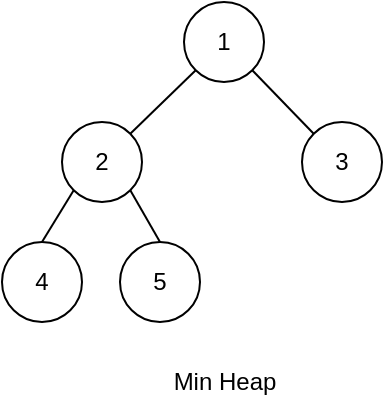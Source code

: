 <mxfile version="14.1.8" type="device" pages="4"><diagram id="rJPaWo2TWbDjJ-1_8_3Q" name="페이지-1"><mxGraphModel dx="460" dy="813" grid="1" gridSize="10" guides="1" tooltips="1" connect="1" arrows="1" fold="1" page="1" pageScale="1" pageWidth="827" pageHeight="1169" math="0" shadow="0"><root><mxCell id="0"/><mxCell id="1" parent="0"/><mxCell id="6hoefowcIM7cvmyXoREq-1" value="1" style="ellipse;whiteSpace=wrap;html=1;aspect=fixed;" vertex="1" parent="1"><mxGeometry x="401" y="280" width="40" height="40" as="geometry"/></mxCell><mxCell id="6hoefowcIM7cvmyXoREq-2" value="2" style="ellipse;whiteSpace=wrap;html=1;aspect=fixed;" vertex="1" parent="1"><mxGeometry x="340" y="340" width="40" height="40" as="geometry"/></mxCell><mxCell id="6hoefowcIM7cvmyXoREq-3" value="" style="endArrow=none;html=1;entryX=0;entryY=1;entryDx=0;entryDy=0;exitX=1;exitY=0;exitDx=0;exitDy=0;" edge="1" parent="1" source="6hoefowcIM7cvmyXoREq-2" target="6hoefowcIM7cvmyXoREq-1"><mxGeometry width="50" height="50" relative="1" as="geometry"><mxPoint x="331" y="400" as="sourcePoint"/><mxPoint x="381" y="350" as="targetPoint"/></mxGeometry></mxCell><mxCell id="6hoefowcIM7cvmyXoREq-4" value="" style="endArrow=none;html=1;entryX=1;entryY=1;entryDx=0;entryDy=0;exitX=0;exitY=0;exitDx=0;exitDy=0;" edge="1" parent="1" source="6hoefowcIM7cvmyXoREq-9" target="6hoefowcIM7cvmyXoREq-1"><mxGeometry width="50" height="50" relative="1" as="geometry"><mxPoint x="466.858" y="345.858" as="sourcePoint"/><mxPoint x="481" y="350" as="targetPoint"/></mxGeometry></mxCell><mxCell id="6hoefowcIM7cvmyXoREq-5" value="4" style="ellipse;whiteSpace=wrap;html=1;aspect=fixed;" vertex="1" parent="1"><mxGeometry x="310" y="400" width="40" height="40" as="geometry"/></mxCell><mxCell id="6hoefowcIM7cvmyXoREq-6" value="5" style="ellipse;whiteSpace=wrap;html=1;aspect=fixed;" vertex="1" parent="1"><mxGeometry x="369" y="400" width="40" height="40" as="geometry"/></mxCell><mxCell id="6hoefowcIM7cvmyXoREq-7" value="" style="endArrow=none;html=1;entryX=0;entryY=1;entryDx=0;entryDy=0;exitX=0.5;exitY=0;exitDx=0;exitDy=0;" edge="1" parent="1" source="6hoefowcIM7cvmyXoREq-5" target="6hoefowcIM7cvmyXoREq-2"><mxGeometry width="50" height="50" relative="1" as="geometry"><mxPoint x="324.142" y="405.858" as="sourcePoint"/><mxPoint x="340" y="380" as="targetPoint"/></mxGeometry></mxCell><mxCell id="6hoefowcIM7cvmyXoREq-8" value="" style="endArrow=none;html=1;entryX=1;entryY=1;entryDx=0;entryDy=0;exitX=0.5;exitY=0;exitDx=0;exitDy=0;" edge="1" parent="1" source="6hoefowcIM7cvmyXoREq-6" target="6hoefowcIM7cvmyXoREq-2"><mxGeometry width="50" height="50" relative="1" as="geometry"><mxPoint x="400" y="500" as="sourcePoint"/><mxPoint x="450" y="450" as="targetPoint"/></mxGeometry></mxCell><mxCell id="6hoefowcIM7cvmyXoREq-9" value="3" style="ellipse;whiteSpace=wrap;html=1;aspect=fixed;" vertex="1" parent="1"><mxGeometry x="460" y="340" width="40" height="40" as="geometry"/></mxCell><mxCell id="6hoefowcIM7cvmyXoREq-10" value="Min Heap" style="text;html=1;strokeColor=none;fillColor=none;align=center;verticalAlign=middle;whiteSpace=wrap;rounded=0;" vertex="1" parent="1"><mxGeometry x="391.5" y="460" width="59" height="20" as="geometry"/></mxCell></root></mxGraphModel></diagram><diagram id="Sih86kUlkHq2v3xeGEWs" name="페이지-2"><mxGraphModel dx="1423" dy="822" grid="1" gridSize="10" guides="1" tooltips="1" connect="1" arrows="1" fold="1" page="1" pageScale="1" pageWidth="827" pageHeight="1169" math="0" shadow="0"><root><mxCell id="7_gZyG1fFY8GloGe7YmU-0"/><mxCell id="7_gZyG1fFY8GloGe7YmU-1" parent="7_gZyG1fFY8GloGe7YmU-0"/><mxCell id="33qixaT94VTfVRNN_sAg-0" value="5" style="ellipse;whiteSpace=wrap;html=1;aspect=fixed;" vertex="1" parent="7_gZyG1fFY8GloGe7YmU-1"><mxGeometry x="401" y="280" width="40" height="40" as="geometry"/></mxCell><mxCell id="33qixaT94VTfVRNN_sAg-1" value="4" style="ellipse;whiteSpace=wrap;html=1;aspect=fixed;" vertex="1" parent="7_gZyG1fFY8GloGe7YmU-1"><mxGeometry x="340" y="340" width="40" height="40" as="geometry"/></mxCell><mxCell id="33qixaT94VTfVRNN_sAg-2" value="" style="endArrow=none;html=1;entryX=0;entryY=1;entryDx=0;entryDy=0;exitX=1;exitY=0;exitDx=0;exitDy=0;" edge="1" parent="7_gZyG1fFY8GloGe7YmU-1" source="33qixaT94VTfVRNN_sAg-1" target="33qixaT94VTfVRNN_sAg-0"><mxGeometry width="50" height="50" relative="1" as="geometry"><mxPoint x="331" y="400" as="sourcePoint"/><mxPoint x="381" y="350" as="targetPoint"/></mxGeometry></mxCell><mxCell id="33qixaT94VTfVRNN_sAg-3" value="" style="endArrow=none;html=1;entryX=1;entryY=1;entryDx=0;entryDy=0;exitX=0;exitY=0;exitDx=0;exitDy=0;" edge="1" parent="7_gZyG1fFY8GloGe7YmU-1" source="33qixaT94VTfVRNN_sAg-8" target="33qixaT94VTfVRNN_sAg-0"><mxGeometry width="50" height="50" relative="1" as="geometry"><mxPoint x="466.858" y="345.858" as="sourcePoint"/><mxPoint x="481" y="350" as="targetPoint"/></mxGeometry></mxCell><mxCell id="33qixaT94VTfVRNN_sAg-4" value="1" style="ellipse;whiteSpace=wrap;html=1;aspect=fixed;" vertex="1" parent="7_gZyG1fFY8GloGe7YmU-1"><mxGeometry x="310" y="400" width="40" height="40" as="geometry"/></mxCell><mxCell id="33qixaT94VTfVRNN_sAg-5" value="2" style="ellipse;whiteSpace=wrap;html=1;aspect=fixed;" vertex="1" parent="7_gZyG1fFY8GloGe7YmU-1"><mxGeometry x="369" y="400" width="40" height="40" as="geometry"/></mxCell><mxCell id="33qixaT94VTfVRNN_sAg-6" value="" style="endArrow=none;html=1;entryX=0;entryY=1;entryDx=0;entryDy=0;exitX=0.5;exitY=0;exitDx=0;exitDy=0;" edge="1" parent="7_gZyG1fFY8GloGe7YmU-1" source="33qixaT94VTfVRNN_sAg-4" target="33qixaT94VTfVRNN_sAg-1"><mxGeometry width="50" height="50" relative="1" as="geometry"><mxPoint x="324.142" y="405.858" as="sourcePoint"/><mxPoint x="340" y="380" as="targetPoint"/></mxGeometry></mxCell><mxCell id="33qixaT94VTfVRNN_sAg-7" value="" style="endArrow=none;html=1;entryX=1;entryY=1;entryDx=0;entryDy=0;exitX=0.5;exitY=0;exitDx=0;exitDy=0;" edge="1" parent="7_gZyG1fFY8GloGe7YmU-1" source="33qixaT94VTfVRNN_sAg-5" target="33qixaT94VTfVRNN_sAg-1"><mxGeometry width="50" height="50" relative="1" as="geometry"><mxPoint x="400" y="500" as="sourcePoint"/><mxPoint x="450" y="450" as="targetPoint"/></mxGeometry></mxCell><mxCell id="33qixaT94VTfVRNN_sAg-8" value="3" style="ellipse;whiteSpace=wrap;html=1;aspect=fixed;" vertex="1" parent="7_gZyG1fFY8GloGe7YmU-1"><mxGeometry x="460" y="340" width="40" height="40" as="geometry"/></mxCell><mxCell id="33qixaT94VTfVRNN_sAg-9" value="Max Heap" style="text;html=1;strokeColor=none;fillColor=none;align=center;verticalAlign=middle;whiteSpace=wrap;rounded=0;" vertex="1" parent="7_gZyG1fFY8GloGe7YmU-1"><mxGeometry x="391.5" y="460" width="59" height="20" as="geometry"/></mxCell></root></mxGraphModel></diagram><diagram id="jSYcLHGMtRm9A9a2QmMQ" name="페이지-3"><mxGraphModel dx="1423" dy="822" grid="1" gridSize="10" guides="1" tooltips="1" connect="1" arrows="1" fold="1" page="1" pageScale="1" pageWidth="827" pageHeight="1169" math="0" shadow="0"><root><mxCell id="0A4CxpI1e2o-VHBykhB6-0"/><mxCell id="0A4CxpI1e2o-VHBykhB6-1" parent="0A4CxpI1e2o-VHBykhB6-0"/><mxCell id="Xx55cvj5Cn38R6tTxw6W-0" value="2" style="ellipse;whiteSpace=wrap;html=1;aspect=fixed;" vertex="1" parent="0A4CxpI1e2o-VHBykhB6-1"><mxGeometry x="280" y="220" width="40" height="40" as="geometry"/></mxCell><mxCell id="Xx55cvj5Cn38R6tTxw6W-1" value="4" style="ellipse;whiteSpace=wrap;html=1;aspect=fixed;" vertex="1" parent="0A4CxpI1e2o-VHBykhB6-1"><mxGeometry x="219" y="280" width="40" height="40" as="geometry"/></mxCell><mxCell id="Xx55cvj5Cn38R6tTxw6W-2" value="" style="endArrow=none;html=1;entryX=0;entryY=1;entryDx=0;entryDy=0;exitX=1;exitY=0;exitDx=0;exitDy=0;" edge="1" parent="0A4CxpI1e2o-VHBykhB6-1" source="Xx55cvj5Cn38R6tTxw6W-1" target="Xx55cvj5Cn38R6tTxw6W-0"><mxGeometry width="50" height="50" relative="1" as="geometry"><mxPoint x="210" y="340" as="sourcePoint"/><mxPoint x="260" y="290" as="targetPoint"/></mxGeometry></mxCell><mxCell id="Xx55cvj5Cn38R6tTxw6W-3" value="" style="endArrow=none;html=1;entryX=1;entryY=1;entryDx=0;entryDy=0;exitX=0;exitY=0;exitDx=0;exitDy=0;" edge="1" parent="0A4CxpI1e2o-VHBykhB6-1" source="Xx55cvj5Cn38R6tTxw6W-8" target="Xx55cvj5Cn38R6tTxw6W-0"><mxGeometry width="50" height="50" relative="1" as="geometry"><mxPoint x="345.858" y="285.858" as="sourcePoint"/><mxPoint x="360" y="290" as="targetPoint"/></mxGeometry></mxCell><mxCell id="Xx55cvj5Cn38R6tTxw6W-4" value="5" style="ellipse;whiteSpace=wrap;html=1;aspect=fixed;" vertex="1" parent="0A4CxpI1e2o-VHBykhB6-1"><mxGeometry x="189" y="340" width="40" height="40" as="geometry"/></mxCell><mxCell id="Xx55cvj5Cn38R6tTxw6W-5" value="6" style="ellipse;whiteSpace=wrap;html=1;aspect=fixed;" vertex="1" parent="0A4CxpI1e2o-VHBykhB6-1"><mxGeometry x="248" y="340" width="40" height="40" as="geometry"/></mxCell><mxCell id="Xx55cvj5Cn38R6tTxw6W-6" value="" style="endArrow=none;html=1;entryX=0;entryY=1;entryDx=0;entryDy=0;exitX=0.5;exitY=0;exitDx=0;exitDy=0;" edge="1" parent="0A4CxpI1e2o-VHBykhB6-1" source="Xx55cvj5Cn38R6tTxw6W-4" target="Xx55cvj5Cn38R6tTxw6W-1"><mxGeometry width="50" height="50" relative="1" as="geometry"><mxPoint x="203.142" y="345.858" as="sourcePoint"/><mxPoint x="219" y="320" as="targetPoint"/></mxGeometry></mxCell><mxCell id="Xx55cvj5Cn38R6tTxw6W-7" value="" style="endArrow=none;html=1;entryX=1;entryY=1;entryDx=0;entryDy=0;exitX=0.5;exitY=0;exitDx=0;exitDy=0;" edge="1" parent="0A4CxpI1e2o-VHBykhB6-1" source="Xx55cvj5Cn38R6tTxw6W-5" target="Xx55cvj5Cn38R6tTxw6W-1"><mxGeometry width="50" height="50" relative="1" as="geometry"><mxPoint x="279" y="440" as="sourcePoint"/><mxPoint x="329" y="390" as="targetPoint"/></mxGeometry></mxCell><mxCell id="Xx55cvj5Cn38R6tTxw6W-8" value="3" style="ellipse;whiteSpace=wrap;html=1;aspect=fixed;" vertex="1" parent="0A4CxpI1e2o-VHBykhB6-1"><mxGeometry x="339" y="280" width="40" height="40" as="geometry"/></mxCell><mxCell id="Xx55cvj5Cn38R6tTxw6W-12" value="2" style="ellipse;whiteSpace=wrap;html=1;aspect=fixed;" vertex="1" parent="0A4CxpI1e2o-VHBykhB6-1"><mxGeometry x="540" y="220" width="40" height="40" as="geometry"/></mxCell><mxCell id="Xx55cvj5Cn38R6tTxw6W-13" value="4" style="ellipse;whiteSpace=wrap;html=1;aspect=fixed;" vertex="1" parent="0A4CxpI1e2o-VHBykhB6-1"><mxGeometry x="479" y="280" width="40" height="40" as="geometry"/></mxCell><mxCell id="Xx55cvj5Cn38R6tTxw6W-14" value="" style="endArrow=none;html=1;entryX=0;entryY=1;entryDx=0;entryDy=0;exitX=1;exitY=0;exitDx=0;exitDy=0;" edge="1" parent="0A4CxpI1e2o-VHBykhB6-1" source="Xx55cvj5Cn38R6tTxw6W-13" target="Xx55cvj5Cn38R6tTxw6W-12"><mxGeometry width="50" height="50" relative="1" as="geometry"><mxPoint x="470" y="340" as="sourcePoint"/><mxPoint x="520" y="290" as="targetPoint"/></mxGeometry></mxCell><mxCell id="Xx55cvj5Cn38R6tTxw6W-15" value="" style="endArrow=none;html=1;entryX=1;entryY=1;entryDx=0;entryDy=0;exitX=0;exitY=0;exitDx=0;exitDy=0;" edge="1" parent="0A4CxpI1e2o-VHBykhB6-1" source="Xx55cvj5Cn38R6tTxw6W-20" target="Xx55cvj5Cn38R6tTxw6W-12"><mxGeometry width="50" height="50" relative="1" as="geometry"><mxPoint x="605.858" y="285.858" as="sourcePoint"/><mxPoint x="620" y="290" as="targetPoint"/></mxGeometry></mxCell><mxCell id="Xx55cvj5Cn38R6tTxw6W-16" value="5" style="ellipse;whiteSpace=wrap;html=1;aspect=fixed;" vertex="1" parent="0A4CxpI1e2o-VHBykhB6-1"><mxGeometry x="449" y="340" width="40" height="40" as="geometry"/></mxCell><mxCell id="Xx55cvj5Cn38R6tTxw6W-17" value="6" style="ellipse;whiteSpace=wrap;html=1;aspect=fixed;" vertex="1" parent="0A4CxpI1e2o-VHBykhB6-1"><mxGeometry x="508" y="340" width="40" height="40" as="geometry"/></mxCell><mxCell id="Xx55cvj5Cn38R6tTxw6W-18" value="" style="endArrow=none;html=1;entryX=0;entryY=1;entryDx=0;entryDy=0;exitX=0.5;exitY=0;exitDx=0;exitDy=0;" edge="1" parent="0A4CxpI1e2o-VHBykhB6-1" source="Xx55cvj5Cn38R6tTxw6W-16" target="Xx55cvj5Cn38R6tTxw6W-13"><mxGeometry width="50" height="50" relative="1" as="geometry"><mxPoint x="463.142" y="345.858" as="sourcePoint"/><mxPoint x="479" y="320" as="targetPoint"/></mxGeometry></mxCell><mxCell id="Xx55cvj5Cn38R6tTxw6W-19" value="" style="endArrow=none;html=1;entryX=1;entryY=1;entryDx=0;entryDy=0;exitX=0.5;exitY=0;exitDx=0;exitDy=0;" edge="1" parent="0A4CxpI1e2o-VHBykhB6-1" source="Xx55cvj5Cn38R6tTxw6W-17" target="Xx55cvj5Cn38R6tTxw6W-13"><mxGeometry width="50" height="50" relative="1" as="geometry"><mxPoint x="539" y="440" as="sourcePoint"/><mxPoint x="589" y="390" as="targetPoint"/></mxGeometry></mxCell><mxCell id="Xx55cvj5Cn38R6tTxw6W-20" value="3" style="ellipse;whiteSpace=wrap;html=1;aspect=fixed;fillColor=#fff2cc;strokeColor=#d6b656;" vertex="1" parent="0A4CxpI1e2o-VHBykhB6-1"><mxGeometry x="599" y="280" width="40" height="40" as="geometry"/></mxCell><mxCell id="Xx55cvj5Cn38R6tTxw6W-21" value="1" style="ellipse;whiteSpace=wrap;html=1;aspect=fixed;fillColor=#dae8fc;strokeColor=#6c8ebf;" vertex="1" parent="0A4CxpI1e2o-VHBykhB6-1"><mxGeometry x="569" y="340" width="40" height="40" as="geometry"/></mxCell><mxCell id="Xx55cvj5Cn38R6tTxw6W-22" value="" style="endArrow=none;html=1;exitX=0.5;exitY=0;exitDx=0;exitDy=0;entryX=0;entryY=1;entryDx=0;entryDy=0;" edge="1" parent="0A4CxpI1e2o-VHBykhB6-1" source="Xx55cvj5Cn38R6tTxw6W-21" target="Xx55cvj5Cn38R6tTxw6W-20"><mxGeometry width="50" height="50" relative="1" as="geometry"><mxPoint x="583.142" y="345.858" as="sourcePoint"/><mxPoint x="589" y="320" as="targetPoint"/></mxGeometry></mxCell><mxCell id="Xx55cvj5Cn38R6tTxw6W-23" value="2" style="ellipse;whiteSpace=wrap;html=1;aspect=fixed;fillColor=#fff2cc;strokeColor=#d6b656;" vertex="1" parent="0A4CxpI1e2o-VHBykhB6-1"><mxGeometry x="280" y="440" width="40" height="40" as="geometry"/></mxCell><mxCell id="Xx55cvj5Cn38R6tTxw6W-24" value="4" style="ellipse;whiteSpace=wrap;html=1;aspect=fixed;" vertex="1" parent="0A4CxpI1e2o-VHBykhB6-1"><mxGeometry x="219" y="500" width="40" height="40" as="geometry"/></mxCell><mxCell id="Xx55cvj5Cn38R6tTxw6W-25" value="" style="endArrow=none;html=1;entryX=0;entryY=1;entryDx=0;entryDy=0;exitX=1;exitY=0;exitDx=0;exitDy=0;" edge="1" parent="0A4CxpI1e2o-VHBykhB6-1" source="Xx55cvj5Cn38R6tTxw6W-24" target="Xx55cvj5Cn38R6tTxw6W-23"><mxGeometry width="50" height="50" relative="1" as="geometry"><mxPoint x="210" y="560" as="sourcePoint"/><mxPoint x="260" y="510" as="targetPoint"/></mxGeometry></mxCell><mxCell id="Xx55cvj5Cn38R6tTxw6W-26" value="" style="endArrow=none;html=1;entryX=1;entryY=1;entryDx=0;entryDy=0;exitX=0;exitY=0;exitDx=0;exitDy=0;" edge="1" parent="0A4CxpI1e2o-VHBykhB6-1" source="Xx55cvj5Cn38R6tTxw6W-31" target="Xx55cvj5Cn38R6tTxw6W-23"><mxGeometry width="50" height="50" relative="1" as="geometry"><mxPoint x="345.858" y="505.858" as="sourcePoint"/><mxPoint x="360" y="510" as="targetPoint"/></mxGeometry></mxCell><mxCell id="Xx55cvj5Cn38R6tTxw6W-27" value="5" style="ellipse;whiteSpace=wrap;html=1;aspect=fixed;" vertex="1" parent="0A4CxpI1e2o-VHBykhB6-1"><mxGeometry x="189" y="560" width="40" height="40" as="geometry"/></mxCell><mxCell id="Xx55cvj5Cn38R6tTxw6W-28" value="6" style="ellipse;whiteSpace=wrap;html=1;aspect=fixed;" vertex="1" parent="0A4CxpI1e2o-VHBykhB6-1"><mxGeometry x="248" y="560" width="40" height="40" as="geometry"/></mxCell><mxCell id="Xx55cvj5Cn38R6tTxw6W-29" value="" style="endArrow=none;html=1;entryX=0;entryY=1;entryDx=0;entryDy=0;exitX=0.5;exitY=0;exitDx=0;exitDy=0;" edge="1" parent="0A4CxpI1e2o-VHBykhB6-1" source="Xx55cvj5Cn38R6tTxw6W-27" target="Xx55cvj5Cn38R6tTxw6W-24"><mxGeometry width="50" height="50" relative="1" as="geometry"><mxPoint x="203.142" y="565.858" as="sourcePoint"/><mxPoint x="219" y="540" as="targetPoint"/></mxGeometry></mxCell><mxCell id="Xx55cvj5Cn38R6tTxw6W-30" value="" style="endArrow=none;html=1;entryX=1;entryY=1;entryDx=0;entryDy=0;exitX=0.5;exitY=0;exitDx=0;exitDy=0;" edge="1" parent="0A4CxpI1e2o-VHBykhB6-1" source="Xx55cvj5Cn38R6tTxw6W-28" target="Xx55cvj5Cn38R6tTxw6W-24"><mxGeometry width="50" height="50" relative="1" as="geometry"><mxPoint x="279" y="660" as="sourcePoint"/><mxPoint x="329" y="610" as="targetPoint"/></mxGeometry></mxCell><mxCell id="Xx55cvj5Cn38R6tTxw6W-31" value="1" style="ellipse;whiteSpace=wrap;html=1;aspect=fixed;fillColor=#dae8fc;strokeColor=#6c8ebf;" vertex="1" parent="0A4CxpI1e2o-VHBykhB6-1"><mxGeometry x="339" y="500" width="40" height="40" as="geometry"/></mxCell><mxCell id="Xx55cvj5Cn38R6tTxw6W-32" value="3" style="ellipse;whiteSpace=wrap;html=1;aspect=fixed;" vertex="1" parent="0A4CxpI1e2o-VHBykhB6-1"><mxGeometry x="309" y="560" width="40" height="40" as="geometry"/></mxCell><mxCell id="Xx55cvj5Cn38R6tTxw6W-33" value="" style="endArrow=none;html=1;exitX=0.5;exitY=0;exitDx=0;exitDy=0;entryX=0;entryY=1;entryDx=0;entryDy=0;" edge="1" parent="0A4CxpI1e2o-VHBykhB6-1" source="Xx55cvj5Cn38R6tTxw6W-32" target="Xx55cvj5Cn38R6tTxw6W-31"><mxGeometry width="50" height="50" relative="1" as="geometry"><mxPoint x="323.142" y="565.858" as="sourcePoint"/><mxPoint x="329" y="540" as="targetPoint"/></mxGeometry></mxCell><mxCell id="Xx55cvj5Cn38R6tTxw6W-34" value="1" style="ellipse;whiteSpace=wrap;html=1;aspect=fixed;fillColor=#dae8fc;strokeColor=#6c8ebf;" vertex="1" parent="0A4CxpI1e2o-VHBykhB6-1"><mxGeometry x="540" y="440" width="40" height="40" as="geometry"/></mxCell><mxCell id="Xx55cvj5Cn38R6tTxw6W-35" value="4" style="ellipse;whiteSpace=wrap;html=1;aspect=fixed;" vertex="1" parent="0A4CxpI1e2o-VHBykhB6-1"><mxGeometry x="479" y="500" width="40" height="40" as="geometry"/></mxCell><mxCell id="Xx55cvj5Cn38R6tTxw6W-36" value="" style="endArrow=none;html=1;entryX=0;entryY=1;entryDx=0;entryDy=0;exitX=1;exitY=0;exitDx=0;exitDy=0;" edge="1" parent="0A4CxpI1e2o-VHBykhB6-1" source="Xx55cvj5Cn38R6tTxw6W-35" target="Xx55cvj5Cn38R6tTxw6W-34"><mxGeometry width="50" height="50" relative="1" as="geometry"><mxPoint x="470" y="560" as="sourcePoint"/><mxPoint x="520" y="510" as="targetPoint"/></mxGeometry></mxCell><mxCell id="Xx55cvj5Cn38R6tTxw6W-37" value="" style="endArrow=none;html=1;entryX=1;entryY=1;entryDx=0;entryDy=0;exitX=0;exitY=0;exitDx=0;exitDy=0;" edge="1" parent="0A4CxpI1e2o-VHBykhB6-1" source="Xx55cvj5Cn38R6tTxw6W-42" target="Xx55cvj5Cn38R6tTxw6W-34"><mxGeometry width="50" height="50" relative="1" as="geometry"><mxPoint x="605.858" y="505.858" as="sourcePoint"/><mxPoint x="620" y="510" as="targetPoint"/></mxGeometry></mxCell><mxCell id="Xx55cvj5Cn38R6tTxw6W-38" value="5" style="ellipse;whiteSpace=wrap;html=1;aspect=fixed;" vertex="1" parent="0A4CxpI1e2o-VHBykhB6-1"><mxGeometry x="449" y="560" width="40" height="40" as="geometry"/></mxCell><mxCell id="Xx55cvj5Cn38R6tTxw6W-39" value="6" style="ellipse;whiteSpace=wrap;html=1;aspect=fixed;" vertex="1" parent="0A4CxpI1e2o-VHBykhB6-1"><mxGeometry x="508" y="560" width="40" height="40" as="geometry"/></mxCell><mxCell id="Xx55cvj5Cn38R6tTxw6W-40" value="" style="endArrow=none;html=1;entryX=0;entryY=1;entryDx=0;entryDy=0;exitX=0.5;exitY=0;exitDx=0;exitDy=0;" edge="1" parent="0A4CxpI1e2o-VHBykhB6-1" source="Xx55cvj5Cn38R6tTxw6W-38" target="Xx55cvj5Cn38R6tTxw6W-35"><mxGeometry width="50" height="50" relative="1" as="geometry"><mxPoint x="463.142" y="565.858" as="sourcePoint"/><mxPoint x="479" y="540" as="targetPoint"/></mxGeometry></mxCell><mxCell id="Xx55cvj5Cn38R6tTxw6W-41" value="" style="endArrow=none;html=1;entryX=1;entryY=1;entryDx=0;entryDy=0;exitX=0.5;exitY=0;exitDx=0;exitDy=0;" edge="1" parent="0A4CxpI1e2o-VHBykhB6-1" source="Xx55cvj5Cn38R6tTxw6W-39" target="Xx55cvj5Cn38R6tTxw6W-35"><mxGeometry width="50" height="50" relative="1" as="geometry"><mxPoint x="539" y="660" as="sourcePoint"/><mxPoint x="589" y="610" as="targetPoint"/></mxGeometry></mxCell><mxCell id="Xx55cvj5Cn38R6tTxw6W-42" value="2" style="ellipse;whiteSpace=wrap;html=1;aspect=fixed;" vertex="1" parent="0A4CxpI1e2o-VHBykhB6-1"><mxGeometry x="599" y="500" width="40" height="40" as="geometry"/></mxCell><mxCell id="Xx55cvj5Cn38R6tTxw6W-43" value="3" style="ellipse;whiteSpace=wrap;html=1;aspect=fixed;" vertex="1" parent="0A4CxpI1e2o-VHBykhB6-1"><mxGeometry x="569" y="560" width="40" height="40" as="geometry"/></mxCell><mxCell id="Xx55cvj5Cn38R6tTxw6W-44" value="" style="endArrow=none;html=1;exitX=0.5;exitY=0;exitDx=0;exitDy=0;entryX=0;entryY=1;entryDx=0;entryDy=0;" edge="1" parent="0A4CxpI1e2o-VHBykhB6-1" source="Xx55cvj5Cn38R6tTxw6W-43" target="Xx55cvj5Cn38R6tTxw6W-42"><mxGeometry width="50" height="50" relative="1" as="geometry"><mxPoint x="583.142" y="565.858" as="sourcePoint"/><mxPoint x="589" y="540" as="targetPoint"/></mxGeometry></mxCell><mxCell id="Xx55cvj5Cn38R6tTxw6W-45" value="1." style="text;html=1;strokeColor=none;fillColor=none;align=center;verticalAlign=middle;whiteSpace=wrap;rounded=0;" vertex="1" parent="0A4CxpI1e2o-VHBykhB6-1"><mxGeometry x="189" y="200" width="40" height="20" as="geometry"/></mxCell><mxCell id="Xx55cvj5Cn38R6tTxw6W-46" value="2." style="text;html=1;strokeColor=none;fillColor=none;align=center;verticalAlign=middle;whiteSpace=wrap;rounded=0;" vertex="1" parent="0A4CxpI1e2o-VHBykhB6-1"><mxGeometry x="439" y="200" width="40" height="20" as="geometry"/></mxCell><mxCell id="Xx55cvj5Cn38R6tTxw6W-47" value="3." style="text;html=1;strokeColor=none;fillColor=none;align=center;verticalAlign=middle;whiteSpace=wrap;rounded=0;" vertex="1" parent="0A4CxpI1e2o-VHBykhB6-1"><mxGeometry x="189" y="420" width="40" height="20" as="geometry"/></mxCell><mxCell id="Xx55cvj5Cn38R6tTxw6W-48" value="4." style="text;html=1;strokeColor=none;fillColor=none;align=center;verticalAlign=middle;whiteSpace=wrap;rounded=0;" vertex="1" parent="0A4CxpI1e2o-VHBykhB6-1"><mxGeometry x="439" y="420" width="40" height="20" as="geometry"/></mxCell><mxCell id="JiGQ497_Qc707tsrqi8h-0" value="" style="rounded=0;whiteSpace=wrap;html=1;fillColor=#dae8fc;strokeColor=#6c8ebf;" vertex="1" parent="0A4CxpI1e2o-VHBykhB6-1"><mxGeometry x="194" y="630" width="20" height="10" as="geometry"/></mxCell><mxCell id="JiGQ497_Qc707tsrqi8h-6" value="" style="rounded=0;whiteSpace=wrap;html=1;fillColor=#fff2cc;strokeColor=#d6b656;" vertex="1" parent="0A4CxpI1e2o-VHBykhB6-1"><mxGeometry x="194" y="670" width="20" height="10" as="geometry"/></mxCell><mxCell id="JiGQ497_Qc707tsrqi8h-7" value="" style="rounded=0;whiteSpace=wrap;html=1;fillColor=#f8cecc;strokeColor=#b85450;" vertex="1" parent="0A4CxpI1e2o-VHBykhB6-1"><mxGeometry x="194" y="650" width="20" height="10" as="geometry"/></mxCell><mxCell id="JiGQ497_Qc707tsrqi8h-8" value="자리 바꿈" style="text;html=1;strokeColor=none;fillColor=none;align=center;verticalAlign=middle;whiteSpace=wrap;rounded=0;" vertex="1" parent="0A4CxpI1e2o-VHBykhB6-1"><mxGeometry x="224" y="670" width="60" height="10" as="geometry"/></mxCell><mxCell id="JiGQ497_Qc707tsrqi8h-10" value="추가" style="text;html=1;strokeColor=none;fillColor=none;align=center;verticalAlign=middle;whiteSpace=wrap;rounded=0;" vertex="1" parent="0A4CxpI1e2o-VHBykhB6-1"><mxGeometry x="224" y="630" width="30" height="10" as="geometry"/></mxCell><mxCell id="JiGQ497_Qc707tsrqi8h-11" value="제거" style="text;html=1;strokeColor=none;fillColor=none;align=center;verticalAlign=middle;whiteSpace=wrap;rounded=0;" vertex="1" parent="0A4CxpI1e2o-VHBykhB6-1"><mxGeometry x="224" y="650" width="30" height="10" as="geometry"/></mxCell></root></mxGraphModel></diagram><diagram id="GNirROexssJ7k7dFu_Hj" name="페이지-4"><mxGraphModel dx="1423" dy="822" grid="1" gridSize="10" guides="1" tooltips="1" connect="1" arrows="1" fold="1" page="1" pageScale="1" pageWidth="827" pageHeight="1169" math="0" shadow="0"><root><mxCell id="67IPyyJ05z_4Hgs1JEoC-0"/><mxCell id="67IPyyJ05z_4Hgs1JEoC-1" parent="67IPyyJ05z_4Hgs1JEoC-0"/><mxCell id="MYgaV2e7_aJvYj01yyAM-0" value="1" style="ellipse;whiteSpace=wrap;html=1;aspect=fixed;fillColor=#f8cecc;strokeColor=#b85450;" vertex="1" parent="67IPyyJ05z_4Hgs1JEoC-1"><mxGeometry x="180" y="220" width="40" height="40" as="geometry"/></mxCell><mxCell id="MYgaV2e7_aJvYj01yyAM-1" value="2" style="ellipse;whiteSpace=wrap;html=1;aspect=fixed;" vertex="1" parent="67IPyyJ05z_4Hgs1JEoC-1"><mxGeometry x="119" y="280" width="40" height="40" as="geometry"/></mxCell><mxCell id="MYgaV2e7_aJvYj01yyAM-2" value="" style="endArrow=none;html=1;entryX=0;entryY=1;entryDx=0;entryDy=0;exitX=1;exitY=0;exitDx=0;exitDy=0;" edge="1" parent="67IPyyJ05z_4Hgs1JEoC-1" source="MYgaV2e7_aJvYj01yyAM-1" target="MYgaV2e7_aJvYj01yyAM-0"><mxGeometry width="50" height="50" relative="1" as="geometry"><mxPoint x="110" y="340" as="sourcePoint"/><mxPoint x="160" y="290" as="targetPoint"/></mxGeometry></mxCell><mxCell id="MYgaV2e7_aJvYj01yyAM-3" value="" style="endArrow=none;html=1;entryX=1;entryY=1;entryDx=0;entryDy=0;exitX=0;exitY=0;exitDx=0;exitDy=0;" edge="1" parent="67IPyyJ05z_4Hgs1JEoC-1" source="MYgaV2e7_aJvYj01yyAM-8" target="MYgaV2e7_aJvYj01yyAM-0"><mxGeometry width="50" height="50" relative="1" as="geometry"><mxPoint x="245.858" y="285.858" as="sourcePoint"/><mxPoint x="260" y="290" as="targetPoint"/></mxGeometry></mxCell><mxCell id="MYgaV2e7_aJvYj01yyAM-4" value="5" style="ellipse;whiteSpace=wrap;html=1;aspect=fixed;" vertex="1" parent="67IPyyJ05z_4Hgs1JEoC-1"><mxGeometry x="89" y="340" width="40" height="40" as="geometry"/></mxCell><mxCell id="MYgaV2e7_aJvYj01yyAM-5" value="6" style="ellipse;whiteSpace=wrap;html=1;aspect=fixed;" vertex="1" parent="67IPyyJ05z_4Hgs1JEoC-1"><mxGeometry x="148" y="340" width="40" height="40" as="geometry"/></mxCell><mxCell id="MYgaV2e7_aJvYj01yyAM-6" value="" style="endArrow=none;html=1;entryX=0;entryY=1;entryDx=0;entryDy=0;exitX=0.5;exitY=0;exitDx=0;exitDy=0;" edge="1" parent="67IPyyJ05z_4Hgs1JEoC-1" source="MYgaV2e7_aJvYj01yyAM-4" target="MYgaV2e7_aJvYj01yyAM-1"><mxGeometry width="50" height="50" relative="1" as="geometry"><mxPoint x="103.142" y="345.858" as="sourcePoint"/><mxPoint x="119" y="320" as="targetPoint"/></mxGeometry></mxCell><mxCell id="MYgaV2e7_aJvYj01yyAM-7" value="" style="endArrow=none;html=1;entryX=1;entryY=1;entryDx=0;entryDy=0;exitX=0.5;exitY=0;exitDx=0;exitDy=0;" edge="1" parent="67IPyyJ05z_4Hgs1JEoC-1" source="MYgaV2e7_aJvYj01yyAM-5" target="MYgaV2e7_aJvYj01yyAM-1"><mxGeometry width="50" height="50" relative="1" as="geometry"><mxPoint x="179" y="440" as="sourcePoint"/><mxPoint x="229" y="390" as="targetPoint"/></mxGeometry></mxCell><mxCell id="MYgaV2e7_aJvYj01yyAM-8" value="4" style="ellipse;whiteSpace=wrap;html=1;aspect=fixed;" vertex="1" parent="67IPyyJ05z_4Hgs1JEoC-1"><mxGeometry x="239" y="280" width="40" height="40" as="geometry"/></mxCell><mxCell id="MYgaV2e7_aJvYj01yyAM-9" value="" style="ellipse;whiteSpace=wrap;html=1;aspect=fixed;fillColor=#fff2cc;strokeColor=#d6b656;" vertex="1" parent="67IPyyJ05z_4Hgs1JEoC-1"><mxGeometry x="410" y="220" width="40" height="40" as="geometry"/></mxCell><mxCell id="MYgaV2e7_aJvYj01yyAM-10" value="2" style="ellipse;whiteSpace=wrap;html=1;aspect=fixed;" vertex="1" parent="67IPyyJ05z_4Hgs1JEoC-1"><mxGeometry x="349" y="280" width="40" height="40" as="geometry"/></mxCell><mxCell id="MYgaV2e7_aJvYj01yyAM-11" value="" style="endArrow=none;html=1;entryX=0;entryY=1;entryDx=0;entryDy=0;exitX=1;exitY=0;exitDx=0;exitDy=0;" edge="1" parent="67IPyyJ05z_4Hgs1JEoC-1" source="MYgaV2e7_aJvYj01yyAM-10" target="MYgaV2e7_aJvYj01yyAM-9"><mxGeometry width="50" height="50" relative="1" as="geometry"><mxPoint x="340" y="340" as="sourcePoint"/><mxPoint x="390" y="290" as="targetPoint"/></mxGeometry></mxCell><mxCell id="MYgaV2e7_aJvYj01yyAM-12" value="" style="endArrow=none;html=1;entryX=1;entryY=1;entryDx=0;entryDy=0;exitX=0;exitY=0;exitDx=0;exitDy=0;" edge="1" parent="67IPyyJ05z_4Hgs1JEoC-1" source="MYgaV2e7_aJvYj01yyAM-17" target="MYgaV2e7_aJvYj01yyAM-9"><mxGeometry width="50" height="50" relative="1" as="geometry"><mxPoint x="475.858" y="285.858" as="sourcePoint"/><mxPoint x="490" y="290" as="targetPoint"/></mxGeometry></mxCell><mxCell id="MYgaV2e7_aJvYj01yyAM-13" value="5" style="ellipse;whiteSpace=wrap;html=1;aspect=fixed;" vertex="1" parent="67IPyyJ05z_4Hgs1JEoC-1"><mxGeometry x="319" y="340" width="40" height="40" as="geometry"/></mxCell><mxCell id="MYgaV2e7_aJvYj01yyAM-14" value="6" style="ellipse;whiteSpace=wrap;html=1;aspect=fixed;fillColor=#dae8fc;strokeColor=#6c8ebf;" vertex="1" parent="67IPyyJ05z_4Hgs1JEoC-1"><mxGeometry x="378" y="340" width="40" height="40" as="geometry"/></mxCell><mxCell id="MYgaV2e7_aJvYj01yyAM-15" value="" style="endArrow=none;html=1;entryX=0;entryY=1;entryDx=0;entryDy=0;exitX=0.5;exitY=0;exitDx=0;exitDy=0;" edge="1" parent="67IPyyJ05z_4Hgs1JEoC-1" source="MYgaV2e7_aJvYj01yyAM-13" target="MYgaV2e7_aJvYj01yyAM-10"><mxGeometry width="50" height="50" relative="1" as="geometry"><mxPoint x="333.142" y="345.858" as="sourcePoint"/><mxPoint x="349" y="320" as="targetPoint"/></mxGeometry></mxCell><mxCell id="MYgaV2e7_aJvYj01yyAM-16" value="" style="endArrow=none;html=1;entryX=1;entryY=1;entryDx=0;entryDy=0;exitX=0.5;exitY=0;exitDx=0;exitDy=0;" edge="1" parent="67IPyyJ05z_4Hgs1JEoC-1" source="MYgaV2e7_aJvYj01yyAM-14" target="MYgaV2e7_aJvYj01yyAM-10"><mxGeometry width="50" height="50" relative="1" as="geometry"><mxPoint x="409" y="440" as="sourcePoint"/><mxPoint x="459" y="390" as="targetPoint"/></mxGeometry></mxCell><mxCell id="MYgaV2e7_aJvYj01yyAM-17" value="4" style="ellipse;whiteSpace=wrap;html=1;aspect=fixed;" vertex="1" parent="67IPyyJ05z_4Hgs1JEoC-1"><mxGeometry x="469" y="280" width="40" height="40" as="geometry"/></mxCell><mxCell id="MYgaV2e7_aJvYj01yyAM-20" value="2" style="ellipse;whiteSpace=wrap;html=1;aspect=fixed;fillColor=#fff2cc;strokeColor=#d6b656;" vertex="1" parent="67IPyyJ05z_4Hgs1JEoC-1"><mxGeometry x="180" y="440" width="40" height="40" as="geometry"/></mxCell><mxCell id="MYgaV2e7_aJvYj01yyAM-21" value="6" style="ellipse;whiteSpace=wrap;html=1;aspect=fixed;fillColor=#dae8fc;strokeColor=#6c8ebf;" vertex="1" parent="67IPyyJ05z_4Hgs1JEoC-1"><mxGeometry x="119" y="500" width="40" height="40" as="geometry"/></mxCell><mxCell id="MYgaV2e7_aJvYj01yyAM-22" value="" style="endArrow=none;html=1;entryX=0;entryY=1;entryDx=0;entryDy=0;exitX=1;exitY=0;exitDx=0;exitDy=0;" edge="1" parent="67IPyyJ05z_4Hgs1JEoC-1" source="MYgaV2e7_aJvYj01yyAM-21" target="MYgaV2e7_aJvYj01yyAM-20"><mxGeometry width="50" height="50" relative="1" as="geometry"><mxPoint x="110" y="560" as="sourcePoint"/><mxPoint x="160" y="510" as="targetPoint"/></mxGeometry></mxCell><mxCell id="MYgaV2e7_aJvYj01yyAM-23" value="" style="endArrow=none;html=1;entryX=1;entryY=1;entryDx=0;entryDy=0;exitX=0;exitY=0;exitDx=0;exitDy=0;" edge="1" parent="67IPyyJ05z_4Hgs1JEoC-1" source="MYgaV2e7_aJvYj01yyAM-28" target="MYgaV2e7_aJvYj01yyAM-20"><mxGeometry width="50" height="50" relative="1" as="geometry"><mxPoint x="245.858" y="505.858" as="sourcePoint"/><mxPoint x="260" y="510" as="targetPoint"/></mxGeometry></mxCell><mxCell id="MYgaV2e7_aJvYj01yyAM-24" value="5" style="ellipse;whiteSpace=wrap;html=1;aspect=fixed;" vertex="1" parent="67IPyyJ05z_4Hgs1JEoC-1"><mxGeometry x="89" y="560" width="40" height="40" as="geometry"/></mxCell><mxCell id="MYgaV2e7_aJvYj01yyAM-26" value="" style="endArrow=none;html=1;entryX=0;entryY=1;entryDx=0;entryDy=0;exitX=0.5;exitY=0;exitDx=0;exitDy=0;" edge="1" parent="67IPyyJ05z_4Hgs1JEoC-1" source="MYgaV2e7_aJvYj01yyAM-24" target="MYgaV2e7_aJvYj01yyAM-21"><mxGeometry width="50" height="50" relative="1" as="geometry"><mxPoint x="103.142" y="565.858" as="sourcePoint"/><mxPoint x="119" y="540" as="targetPoint"/></mxGeometry></mxCell><mxCell id="MYgaV2e7_aJvYj01yyAM-28" value="4" style="ellipse;whiteSpace=wrap;html=1;aspect=fixed;" vertex="1" parent="67IPyyJ05z_4Hgs1JEoC-1"><mxGeometry x="239" y="500" width="40" height="40" as="geometry"/></mxCell><mxCell id="MYgaV2e7_aJvYj01yyAM-42" value="1." style="text;html=1;strokeColor=none;fillColor=none;align=center;verticalAlign=middle;whiteSpace=wrap;rounded=0;" vertex="1" parent="67IPyyJ05z_4Hgs1JEoC-1"><mxGeometry x="89" y="200" width="40" height="20" as="geometry"/></mxCell><mxCell id="MYgaV2e7_aJvYj01yyAM-43" value="2." style="text;html=1;strokeColor=none;fillColor=none;align=center;verticalAlign=middle;whiteSpace=wrap;rounded=0;" vertex="1" parent="67IPyyJ05z_4Hgs1JEoC-1"><mxGeometry x="309" y="200" width="40" height="20" as="geometry"/></mxCell><mxCell id="MYgaV2e7_aJvYj01yyAM-44" value="4." style="text;html=1;strokeColor=none;fillColor=none;align=center;verticalAlign=middle;whiteSpace=wrap;rounded=0;" vertex="1" parent="67IPyyJ05z_4Hgs1JEoC-1"><mxGeometry x="89" y="420" width="40" height="20" as="geometry"/></mxCell><mxCell id="MYgaV2e7_aJvYj01yyAM-45" value="5." style="text;html=1;strokeColor=none;fillColor=none;align=center;verticalAlign=middle;whiteSpace=wrap;rounded=0;" vertex="1" parent="67IPyyJ05z_4Hgs1JEoC-1"><mxGeometry x="309" y="420" width="40" height="20" as="geometry"/></mxCell><mxCell id="MYgaV2e7_aJvYj01yyAM-47" value="6" style="ellipse;whiteSpace=wrap;html=1;aspect=fixed;fillColor=#dae8fc;strokeColor=#6c8ebf;" vertex="1" parent="67IPyyJ05z_4Hgs1JEoC-1"><mxGeometry x="630" y="220" width="40" height="40" as="geometry"/></mxCell><mxCell id="MYgaV2e7_aJvYj01yyAM-48" value="2" style="ellipse;whiteSpace=wrap;html=1;aspect=fixed;fillColor=#fff2cc;strokeColor=#d6b656;" vertex="1" parent="67IPyyJ05z_4Hgs1JEoC-1"><mxGeometry x="569" y="280" width="40" height="40" as="geometry"/></mxCell><mxCell id="MYgaV2e7_aJvYj01yyAM-49" value="" style="endArrow=none;html=1;entryX=0;entryY=1;entryDx=0;entryDy=0;exitX=1;exitY=0;exitDx=0;exitDy=0;" edge="1" parent="67IPyyJ05z_4Hgs1JEoC-1" source="MYgaV2e7_aJvYj01yyAM-48" target="MYgaV2e7_aJvYj01yyAM-47"><mxGeometry width="50" height="50" relative="1" as="geometry"><mxPoint x="560" y="340" as="sourcePoint"/><mxPoint x="610" y="290" as="targetPoint"/></mxGeometry></mxCell><mxCell id="MYgaV2e7_aJvYj01yyAM-50" value="" style="endArrow=none;html=1;entryX=1;entryY=1;entryDx=0;entryDy=0;exitX=0;exitY=0;exitDx=0;exitDy=0;" edge="1" parent="67IPyyJ05z_4Hgs1JEoC-1" source="MYgaV2e7_aJvYj01yyAM-53" target="MYgaV2e7_aJvYj01yyAM-47"><mxGeometry width="50" height="50" relative="1" as="geometry"><mxPoint x="695.858" y="285.858" as="sourcePoint"/><mxPoint x="710" y="290" as="targetPoint"/></mxGeometry></mxCell><mxCell id="MYgaV2e7_aJvYj01yyAM-51" value="5" style="ellipse;whiteSpace=wrap;html=1;aspect=fixed;" vertex="1" parent="67IPyyJ05z_4Hgs1JEoC-1"><mxGeometry x="539" y="340" width="40" height="40" as="geometry"/></mxCell><mxCell id="MYgaV2e7_aJvYj01yyAM-52" value="" style="endArrow=none;html=1;entryX=0;entryY=1;entryDx=0;entryDy=0;exitX=0.5;exitY=0;exitDx=0;exitDy=0;" edge="1" parent="67IPyyJ05z_4Hgs1JEoC-1" source="MYgaV2e7_aJvYj01yyAM-51" target="MYgaV2e7_aJvYj01yyAM-48"><mxGeometry width="50" height="50" relative="1" as="geometry"><mxPoint x="553.142" y="345.858" as="sourcePoint"/><mxPoint x="569" y="320" as="targetPoint"/></mxGeometry></mxCell><mxCell id="MYgaV2e7_aJvYj01yyAM-53" value="4" style="ellipse;whiteSpace=wrap;html=1;aspect=fixed;" vertex="1" parent="67IPyyJ05z_4Hgs1JEoC-1"><mxGeometry x="689" y="280" width="40" height="40" as="geometry"/></mxCell><mxCell id="MYgaV2e7_aJvYj01yyAM-54" value="3." style="text;html=1;strokeColor=none;fillColor=none;align=center;verticalAlign=middle;whiteSpace=wrap;rounded=0;" vertex="1" parent="67IPyyJ05z_4Hgs1JEoC-1"><mxGeometry x="539" y="200" width="40" height="20" as="geometry"/></mxCell><mxCell id="MYgaV2e7_aJvYj01yyAM-55" value="2" style="ellipse;whiteSpace=wrap;html=1;aspect=fixed;" vertex="1" parent="67IPyyJ05z_4Hgs1JEoC-1"><mxGeometry x="410" y="440" width="40" height="40" as="geometry"/></mxCell><mxCell id="MYgaV2e7_aJvYj01yyAM-56" value="6" style="ellipse;whiteSpace=wrap;html=1;aspect=fixed;fillColor=#dae8fc;strokeColor=#6c8ebf;" vertex="1" parent="67IPyyJ05z_4Hgs1JEoC-1"><mxGeometry x="349" y="500" width="40" height="40" as="geometry"/></mxCell><mxCell id="MYgaV2e7_aJvYj01yyAM-57" value="" style="endArrow=none;html=1;entryX=0;entryY=1;entryDx=0;entryDy=0;exitX=1;exitY=0;exitDx=0;exitDy=0;" edge="1" parent="67IPyyJ05z_4Hgs1JEoC-1" source="MYgaV2e7_aJvYj01yyAM-56" target="MYgaV2e7_aJvYj01yyAM-55"><mxGeometry width="50" height="50" relative="1" as="geometry"><mxPoint x="340" y="560" as="sourcePoint"/><mxPoint x="390" y="510" as="targetPoint"/></mxGeometry></mxCell><mxCell id="MYgaV2e7_aJvYj01yyAM-58" value="" style="endArrow=none;html=1;entryX=1;entryY=1;entryDx=0;entryDy=0;exitX=0;exitY=0;exitDx=0;exitDy=0;" edge="1" parent="67IPyyJ05z_4Hgs1JEoC-1" source="MYgaV2e7_aJvYj01yyAM-61" target="MYgaV2e7_aJvYj01yyAM-55"><mxGeometry width="50" height="50" relative="1" as="geometry"><mxPoint x="475.858" y="505.858" as="sourcePoint"/><mxPoint x="490" y="510" as="targetPoint"/></mxGeometry></mxCell><mxCell id="MYgaV2e7_aJvYj01yyAM-59" value="5" style="ellipse;whiteSpace=wrap;html=1;aspect=fixed;fillColor=#fff2cc;strokeColor=#d6b656;" vertex="1" parent="67IPyyJ05z_4Hgs1JEoC-1"><mxGeometry x="319" y="560" width="40" height="40" as="geometry"/></mxCell><mxCell id="MYgaV2e7_aJvYj01yyAM-60" value="" style="endArrow=none;html=1;entryX=0;entryY=1;entryDx=0;entryDy=0;exitX=0.5;exitY=0;exitDx=0;exitDy=0;" edge="1" parent="67IPyyJ05z_4Hgs1JEoC-1" source="MYgaV2e7_aJvYj01yyAM-59" target="MYgaV2e7_aJvYj01yyAM-56"><mxGeometry width="50" height="50" relative="1" as="geometry"><mxPoint x="333.142" y="565.858" as="sourcePoint"/><mxPoint x="349" y="540" as="targetPoint"/></mxGeometry></mxCell><mxCell id="MYgaV2e7_aJvYj01yyAM-61" value="4" style="ellipse;whiteSpace=wrap;html=1;aspect=fixed;" vertex="1" parent="67IPyyJ05z_4Hgs1JEoC-1"><mxGeometry x="469" y="500" width="40" height="40" as="geometry"/></mxCell><mxCell id="MYgaV2e7_aJvYj01yyAM-63" value="6." style="text;html=1;strokeColor=none;fillColor=none;align=center;verticalAlign=middle;whiteSpace=wrap;rounded=0;" vertex="1" parent="67IPyyJ05z_4Hgs1JEoC-1"><mxGeometry x="539" y="420" width="40" height="20" as="geometry"/></mxCell><mxCell id="MYgaV2e7_aJvYj01yyAM-64" value="2" style="ellipse;whiteSpace=wrap;html=1;aspect=fixed;" vertex="1" parent="67IPyyJ05z_4Hgs1JEoC-1"><mxGeometry x="640" y="440" width="40" height="40" as="geometry"/></mxCell><mxCell id="MYgaV2e7_aJvYj01yyAM-65" value="5" style="ellipse;whiteSpace=wrap;html=1;aspect=fixed;" vertex="1" parent="67IPyyJ05z_4Hgs1JEoC-1"><mxGeometry x="579" y="500" width="40" height="40" as="geometry"/></mxCell><mxCell id="MYgaV2e7_aJvYj01yyAM-66" value="" style="endArrow=none;html=1;entryX=0;entryY=1;entryDx=0;entryDy=0;exitX=1;exitY=0;exitDx=0;exitDy=0;" edge="1" parent="67IPyyJ05z_4Hgs1JEoC-1" source="MYgaV2e7_aJvYj01yyAM-65" target="MYgaV2e7_aJvYj01yyAM-64"><mxGeometry width="50" height="50" relative="1" as="geometry"><mxPoint x="570" y="560" as="sourcePoint"/><mxPoint x="620" y="510" as="targetPoint"/></mxGeometry></mxCell><mxCell id="MYgaV2e7_aJvYj01yyAM-67" value="" style="endArrow=none;html=1;entryX=1;entryY=1;entryDx=0;entryDy=0;exitX=0;exitY=0;exitDx=0;exitDy=0;" edge="1" parent="67IPyyJ05z_4Hgs1JEoC-1" source="MYgaV2e7_aJvYj01yyAM-70" target="MYgaV2e7_aJvYj01yyAM-64"><mxGeometry width="50" height="50" relative="1" as="geometry"><mxPoint x="705.858" y="505.858" as="sourcePoint"/><mxPoint x="720" y="510" as="targetPoint"/></mxGeometry></mxCell><mxCell id="MYgaV2e7_aJvYj01yyAM-68" value="6" style="ellipse;whiteSpace=wrap;html=1;aspect=fixed;fillColor=#dae8fc;strokeColor=#6c8ebf;" vertex="1" parent="67IPyyJ05z_4Hgs1JEoC-1"><mxGeometry x="549" y="560" width="40" height="40" as="geometry"/></mxCell><mxCell id="MYgaV2e7_aJvYj01yyAM-69" value="" style="endArrow=none;html=1;entryX=0;entryY=1;entryDx=0;entryDy=0;exitX=0.5;exitY=0;exitDx=0;exitDy=0;" edge="1" parent="67IPyyJ05z_4Hgs1JEoC-1" source="MYgaV2e7_aJvYj01yyAM-68" target="MYgaV2e7_aJvYj01yyAM-65"><mxGeometry width="50" height="50" relative="1" as="geometry"><mxPoint x="563.142" y="565.858" as="sourcePoint"/><mxPoint x="579" y="540" as="targetPoint"/></mxGeometry></mxCell><mxCell id="MYgaV2e7_aJvYj01yyAM-70" value="4" style="ellipse;whiteSpace=wrap;html=1;aspect=fixed;" vertex="1" parent="67IPyyJ05z_4Hgs1JEoC-1"><mxGeometry x="699" y="500" width="40" height="40" as="geometry"/></mxCell><mxCell id="qAyZFps1Q9OaMY_Mpeie-0" value="" style="rounded=0;whiteSpace=wrap;html=1;fillColor=#dae8fc;strokeColor=#6c8ebf;" vertex="1" parent="67IPyyJ05z_4Hgs1JEoC-1"><mxGeometry x="109" y="630" width="20" height="10" as="geometry"/></mxCell><mxCell id="qAyZFps1Q9OaMY_Mpeie-1" value="" style="rounded=0;whiteSpace=wrap;html=1;fillColor=#fff2cc;strokeColor=#d6b656;" vertex="1" parent="67IPyyJ05z_4Hgs1JEoC-1"><mxGeometry x="109" y="670" width="20" height="10" as="geometry"/></mxCell><mxCell id="qAyZFps1Q9OaMY_Mpeie-2" value="" style="rounded=0;whiteSpace=wrap;html=1;fillColor=#f8cecc;strokeColor=#b85450;" vertex="1" parent="67IPyyJ05z_4Hgs1JEoC-1"><mxGeometry x="109" y="650" width="20" height="10" as="geometry"/></mxCell><mxCell id="qAyZFps1Q9OaMY_Mpeie-3" value="자리 바꿈" style="text;html=1;strokeColor=none;fillColor=none;align=center;verticalAlign=middle;whiteSpace=wrap;rounded=0;" vertex="1" parent="67IPyyJ05z_4Hgs1JEoC-1"><mxGeometry x="139" y="670" width="60" height="10" as="geometry"/></mxCell><mxCell id="qAyZFps1Q9OaMY_Mpeie-4" value="추가" style="text;html=1;strokeColor=none;fillColor=none;align=center;verticalAlign=middle;whiteSpace=wrap;rounded=0;" vertex="1" parent="67IPyyJ05z_4Hgs1JEoC-1"><mxGeometry x="139" y="630" width="30" height="10" as="geometry"/></mxCell><mxCell id="qAyZFps1Q9OaMY_Mpeie-5" value="제거" style="text;html=1;strokeColor=none;fillColor=none;align=center;verticalAlign=middle;whiteSpace=wrap;rounded=0;" vertex="1" parent="67IPyyJ05z_4Hgs1JEoC-1"><mxGeometry x="139" y="650" width="30" height="10" as="geometry"/></mxCell></root></mxGraphModel></diagram></mxfile>